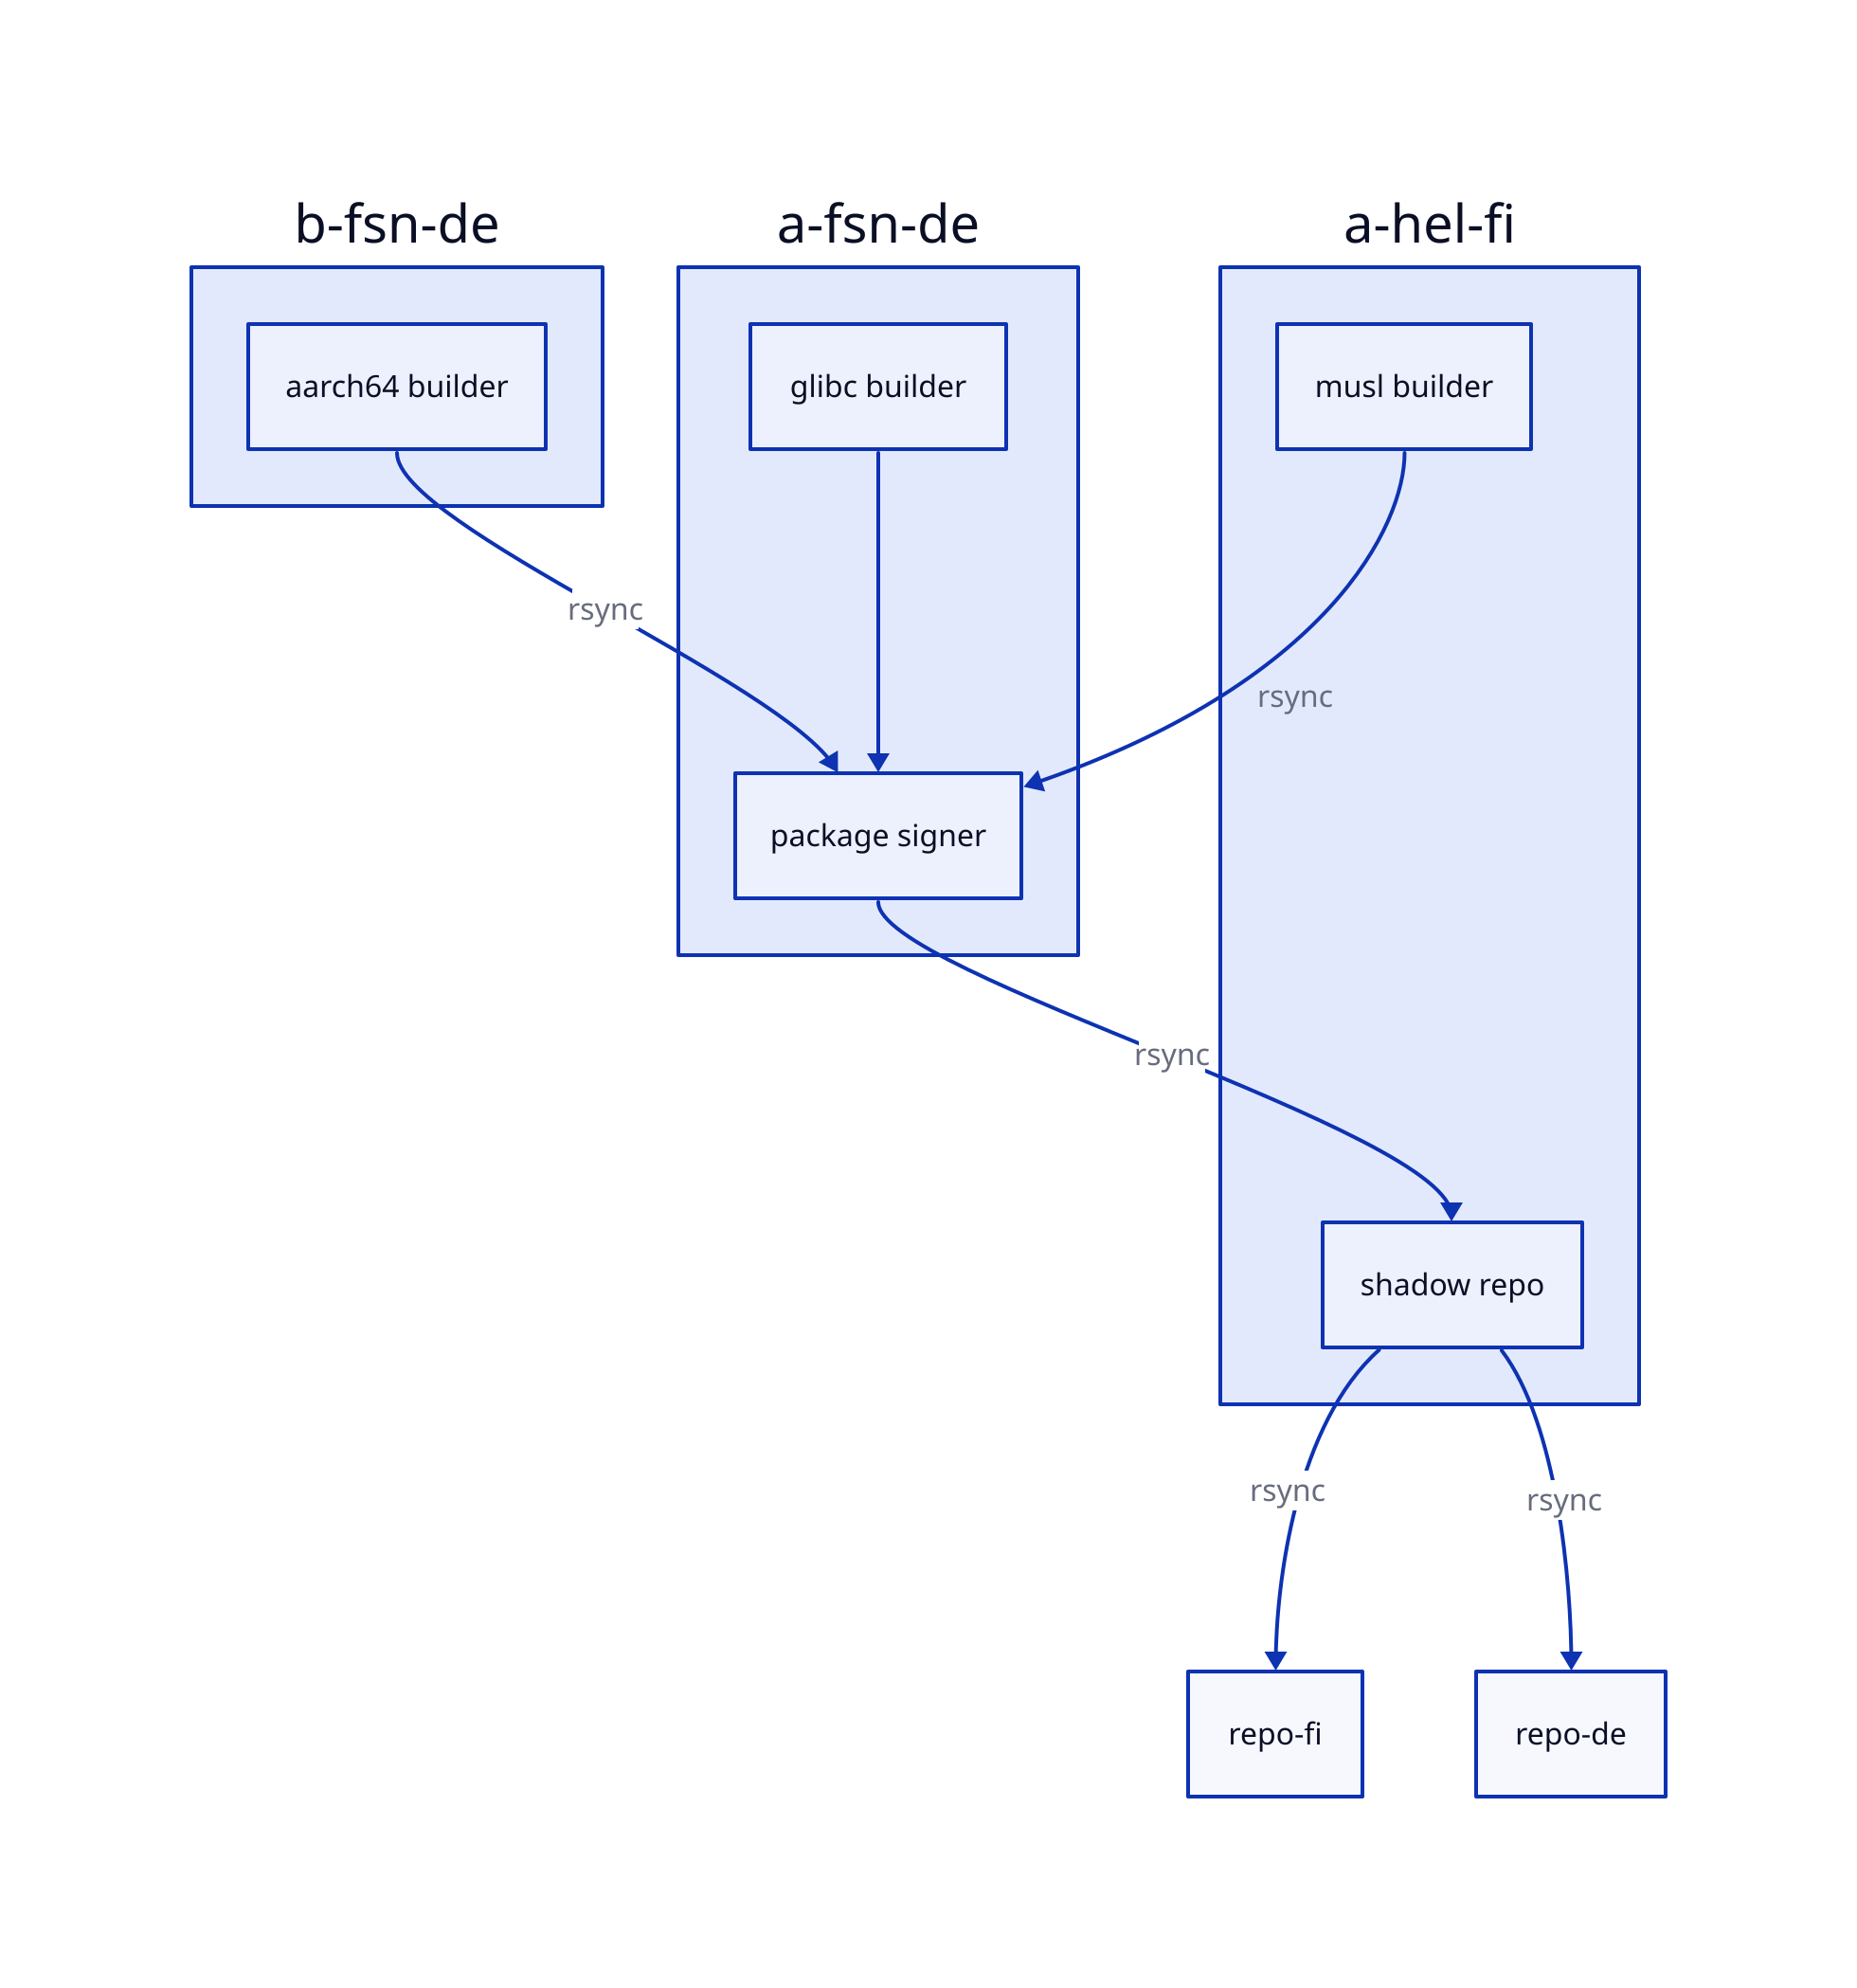 b-fsn-de: {
    aarch64 builder -> _.a-fsn-de.package signer : rsync
}
a-fsn-de: {
    glibc builder -> package signer
    package signer -> _.a-hel-fi.shadow repo : rsync
}
a-hel-fi: {
    musl builder -> _.a-fsn-de.package signer : rsync
    shadow repo
    shadow repo -> _.repo-fi : rsync
    shadow repo -> _.repo-de : rsync
}
